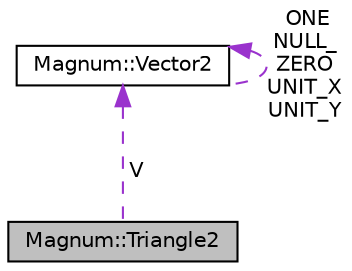 digraph "Magnum::Triangle2"
{
  edge [fontname="Helvetica",fontsize="10",labelfontname="Helvetica",labelfontsize="10"];
  node [fontname="Helvetica",fontsize="10",shape=record];
  Node1 [label="Magnum::Triangle2",height=0.2,width=0.4,color="black", fillcolor="grey75", style="filled", fontcolor="black"];
  Node2 -> Node1 [dir="back",color="darkorchid3",fontsize="10",style="dashed",label=" V" ];
  Node2 [label="Magnum::Vector2",height=0.2,width=0.4,color="black", fillcolor="white", style="filled",URL="$class_magnum_1_1_vector2.html"];
  Node2 -> Node2 [dir="back",color="darkorchid3",fontsize="10",style="dashed",label=" ONE\nNULL_\nZERO\nUNIT_X\nUNIT_Y" ];
}

